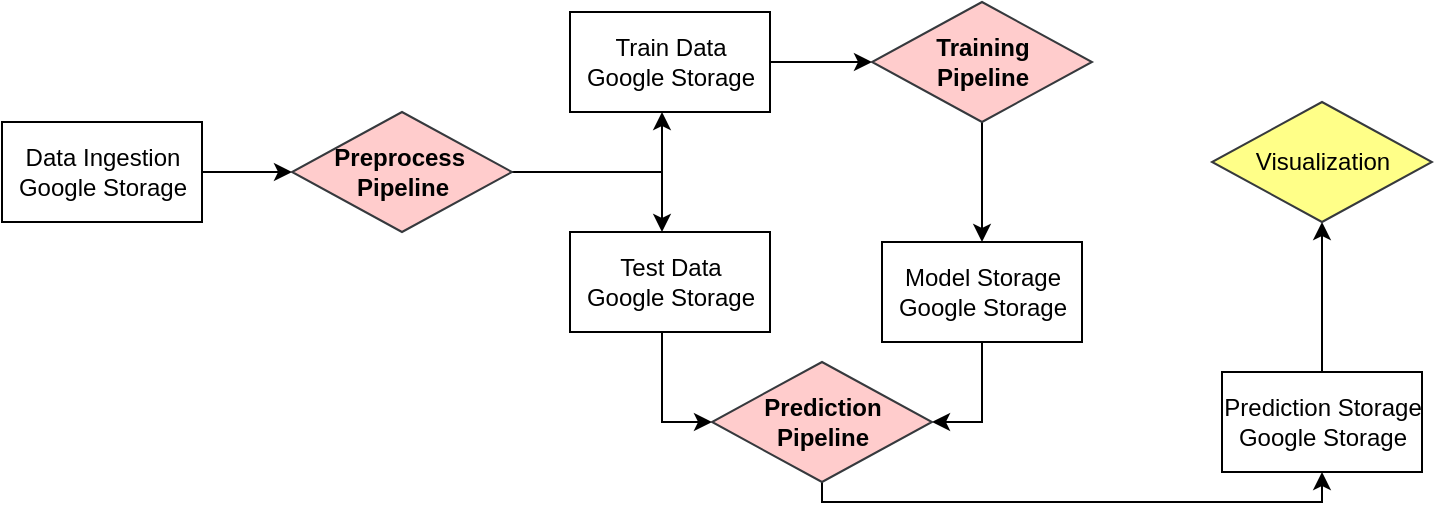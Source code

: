 <mxfile version="13.1.1" type="github"><diagram id="QJbiIggITJZbIXXEeyvh" name="Page-1"><mxGraphModel dx="1422" dy="794" grid="1" gridSize="10" guides="1" tooltips="1" connect="1" arrows="1" fold="1" page="1" pageScale="1" pageWidth="827" pageHeight="1169" math="0" shadow="0"><root><mxCell id="0"/><mxCell id="1" parent="0"/><mxCell id="yCLNMsMrvvq4vs6tsz2N-35" style="edgeStyle=orthogonalEdgeStyle;rounded=0;orthogonalLoop=1;jettySize=auto;html=1;" edge="1" parent="1" source="yCLNMsMrvvq4vs6tsz2N-28" target="yCLNMsMrvvq4vs6tsz2N-34"><mxGeometry relative="1" as="geometry"/></mxCell><mxCell id="yCLNMsMrvvq4vs6tsz2N-28" value="Data Ingestion&lt;br&gt;Google Storage" style="html=1;dashed=0;whitespace=wrap;" vertex="1" parent="1"><mxGeometry x="30" y="140" width="100" height="50" as="geometry"/></mxCell><mxCell id="yCLNMsMrvvq4vs6tsz2N-44" style="edgeStyle=orthogonalEdgeStyle;rounded=0;orthogonalLoop=1;jettySize=auto;html=1;entryX=0;entryY=0.5;entryDx=0;entryDy=0;" edge="1" parent="1" source="yCLNMsMrvvq4vs6tsz2N-31" target="yCLNMsMrvvq4vs6tsz2N-43"><mxGeometry relative="1" as="geometry"><Array as="points"><mxPoint x="360" y="290"/></Array></mxGeometry></mxCell><mxCell id="yCLNMsMrvvq4vs6tsz2N-31" value="Test Data&lt;br&gt;Google Storage" style="html=1;dashed=0;whitespace=wrap;" vertex="1" parent="1"><mxGeometry x="314" y="195" width="100" height="50" as="geometry"/></mxCell><mxCell id="yCLNMsMrvvq4vs6tsz2N-40" style="edgeStyle=orthogonalEdgeStyle;rounded=0;orthogonalLoop=1;jettySize=auto;html=1;" edge="1" parent="1" source="yCLNMsMrvvq4vs6tsz2N-29" target="yCLNMsMrvvq4vs6tsz2N-39"><mxGeometry relative="1" as="geometry"/></mxCell><mxCell id="yCLNMsMrvvq4vs6tsz2N-29" value="Train Data&lt;br&gt;Google Storage" style="html=1;dashed=0;whitespace=wrap;" vertex="1" parent="1"><mxGeometry x="314" y="85" width="100" height="50" as="geometry"/></mxCell><mxCell id="yCLNMsMrvvq4vs6tsz2N-36" style="edgeStyle=orthogonalEdgeStyle;rounded=0;orthogonalLoop=1;jettySize=auto;html=1;" edge="1" parent="1" source="yCLNMsMrvvq4vs6tsz2N-34" target="yCLNMsMrvvq4vs6tsz2N-29"><mxGeometry relative="1" as="geometry"><Array as="points"><mxPoint x="360" y="165"/></Array></mxGeometry></mxCell><mxCell id="yCLNMsMrvvq4vs6tsz2N-37" style="edgeStyle=orthogonalEdgeStyle;rounded=0;orthogonalLoop=1;jettySize=auto;html=1;" edge="1" parent="1" source="yCLNMsMrvvq4vs6tsz2N-34" target="yCLNMsMrvvq4vs6tsz2N-31"><mxGeometry relative="1" as="geometry"><Array as="points"><mxPoint x="360" y="165"/></Array></mxGeometry></mxCell><mxCell id="yCLNMsMrvvq4vs6tsz2N-34" value="&lt;b&gt;Preprocess&amp;nbsp;&lt;br&gt;Pipeline&lt;/b&gt;" style="shape=rhombus;html=1;dashed=0;whitespace=wrap;perimeter=rhombusPerimeter;fillColor=#ffcccc;strokeColor=#36393d;" vertex="1" parent="1"><mxGeometry x="175" y="135" width="110" height="60" as="geometry"/></mxCell><mxCell id="yCLNMsMrvvq4vs6tsz2N-41" style="edgeStyle=orthogonalEdgeStyle;rounded=0;orthogonalLoop=1;jettySize=auto;html=1;" edge="1" parent="1" source="yCLNMsMrvvq4vs6tsz2N-39" target="yCLNMsMrvvq4vs6tsz2N-42"><mxGeometry relative="1" as="geometry"><mxPoint x="660" y="110" as="targetPoint"/></mxGeometry></mxCell><mxCell id="yCLNMsMrvvq4vs6tsz2N-39" value="&lt;b&gt;Training&lt;br&gt;Pipeline&lt;/b&gt;" style="shape=rhombus;html=1;dashed=0;whitespace=wrap;perimeter=rhombusPerimeter;fillColor=#ffcccc;strokeColor=#36393d;" vertex="1" parent="1"><mxGeometry x="465" y="80" width="110" height="60" as="geometry"/></mxCell><mxCell id="yCLNMsMrvvq4vs6tsz2N-45" style="edgeStyle=orthogonalEdgeStyle;rounded=0;orthogonalLoop=1;jettySize=auto;html=1;entryX=1;entryY=0.5;entryDx=0;entryDy=0;" edge="1" parent="1" source="yCLNMsMrvvq4vs6tsz2N-42" target="yCLNMsMrvvq4vs6tsz2N-43"><mxGeometry relative="1" as="geometry"/></mxCell><mxCell id="yCLNMsMrvvq4vs6tsz2N-42" value="Model Storage&lt;br&gt;Google Storage" style="html=1;dashed=0;whitespace=wrap;" vertex="1" parent="1"><mxGeometry x="470" y="200" width="100" height="50" as="geometry"/></mxCell><mxCell id="yCLNMsMrvvq4vs6tsz2N-48" style="edgeStyle=orthogonalEdgeStyle;rounded=0;orthogonalLoop=1;jettySize=auto;html=1;" edge="1" parent="1" source="yCLNMsMrvvq4vs6tsz2N-43" target="yCLNMsMrvvq4vs6tsz2N-47"><mxGeometry relative="1" as="geometry"><Array as="points"><mxPoint x="440" y="330"/><mxPoint x="690" y="330"/></Array></mxGeometry></mxCell><mxCell id="yCLNMsMrvvq4vs6tsz2N-43" value="&lt;b&gt;Prediction&lt;br&gt;Pipeline&lt;/b&gt;" style="shape=rhombus;html=1;dashed=0;whitespace=wrap;perimeter=rhombusPerimeter;fillColor=#ffcccc;strokeColor=#36393d;" vertex="1" parent="1"><mxGeometry x="385" y="260" width="110" height="60" as="geometry"/></mxCell><mxCell id="yCLNMsMrvvq4vs6tsz2N-54" style="edgeStyle=orthogonalEdgeStyle;rounded=0;orthogonalLoop=1;jettySize=auto;html=1;" edge="1" parent="1" source="yCLNMsMrvvq4vs6tsz2N-47" target="yCLNMsMrvvq4vs6tsz2N-51"><mxGeometry relative="1" as="geometry"/></mxCell><mxCell id="yCLNMsMrvvq4vs6tsz2N-47" value="Prediction Storage&lt;br&gt;Google Storage" style="html=1;dashed=0;whitespace=wrap;" vertex="1" parent="1"><mxGeometry x="640" y="265" width="100" height="50" as="geometry"/></mxCell><mxCell id="yCLNMsMrvvq4vs6tsz2N-51" value="Visualization" style="shape=rhombus;html=1;dashed=0;whitespace=wrap;perimeter=rhombusPerimeter;fillColor=#ffff88;strokeColor=#36393d;" vertex="1" parent="1"><mxGeometry x="635" y="130" width="110" height="60" as="geometry"/></mxCell></root></mxGraphModel></diagram></mxfile>